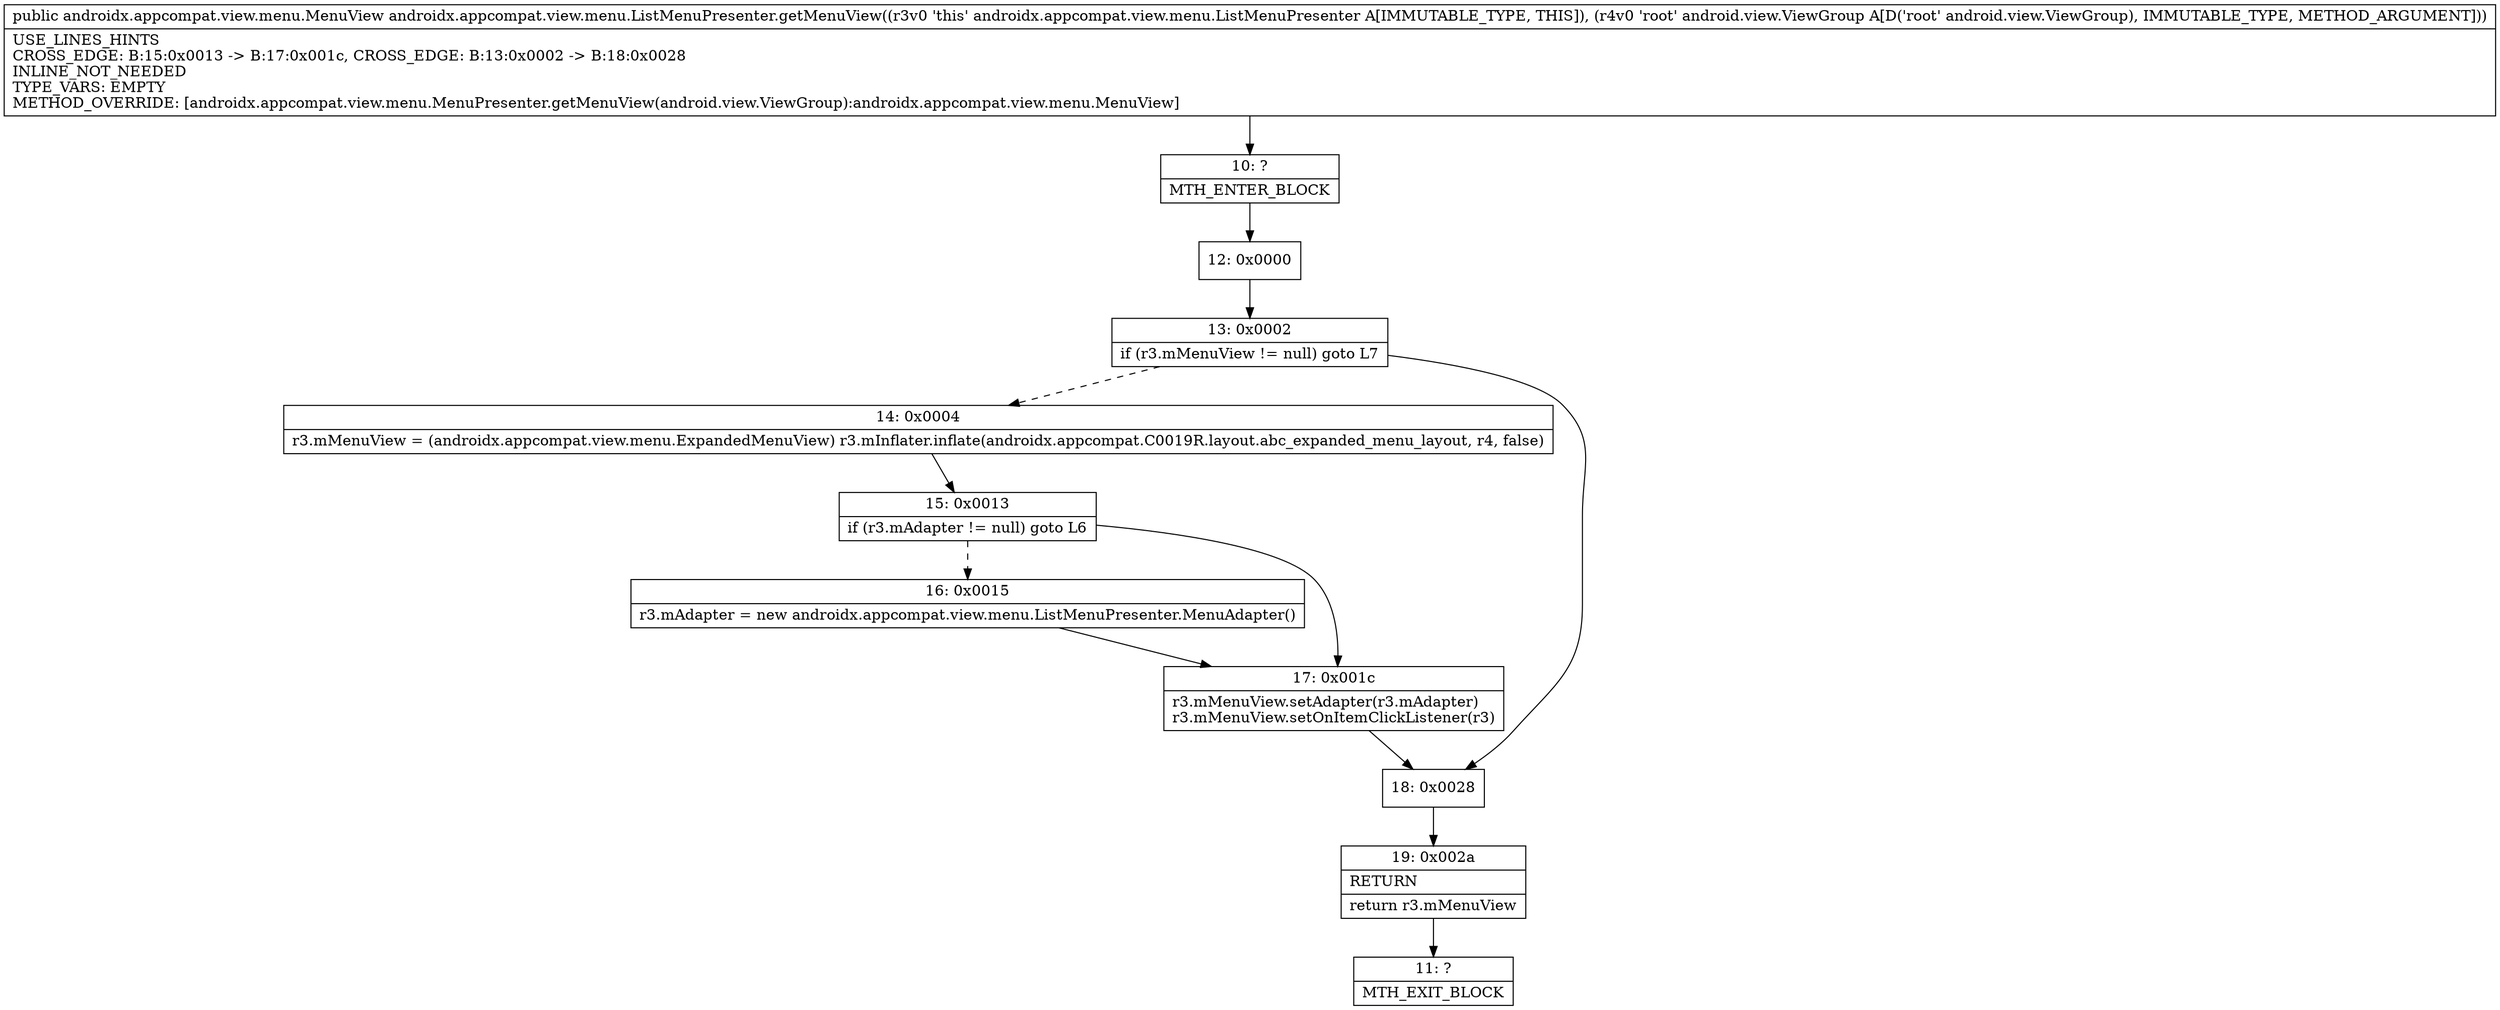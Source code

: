 digraph "CFG forandroidx.appcompat.view.menu.ListMenuPresenter.getMenuView(Landroid\/view\/ViewGroup;)Landroidx\/appcompat\/view\/menu\/MenuView;" {
Node_10 [shape=record,label="{10\:\ ?|MTH_ENTER_BLOCK\l}"];
Node_12 [shape=record,label="{12\:\ 0x0000}"];
Node_13 [shape=record,label="{13\:\ 0x0002|if (r3.mMenuView != null) goto L7\l}"];
Node_14 [shape=record,label="{14\:\ 0x0004|r3.mMenuView = (androidx.appcompat.view.menu.ExpandedMenuView) r3.mInflater.inflate(androidx.appcompat.C0019R.layout.abc_expanded_menu_layout, r4, false)\l}"];
Node_15 [shape=record,label="{15\:\ 0x0013|if (r3.mAdapter != null) goto L6\l}"];
Node_16 [shape=record,label="{16\:\ 0x0015|r3.mAdapter = new androidx.appcompat.view.menu.ListMenuPresenter.MenuAdapter()\l}"];
Node_17 [shape=record,label="{17\:\ 0x001c|r3.mMenuView.setAdapter(r3.mAdapter)\lr3.mMenuView.setOnItemClickListener(r3)\l}"];
Node_18 [shape=record,label="{18\:\ 0x0028}"];
Node_19 [shape=record,label="{19\:\ 0x002a|RETURN\l|return r3.mMenuView\l}"];
Node_11 [shape=record,label="{11\:\ ?|MTH_EXIT_BLOCK\l}"];
MethodNode[shape=record,label="{public androidx.appcompat.view.menu.MenuView androidx.appcompat.view.menu.ListMenuPresenter.getMenuView((r3v0 'this' androidx.appcompat.view.menu.ListMenuPresenter A[IMMUTABLE_TYPE, THIS]), (r4v0 'root' android.view.ViewGroup A[D('root' android.view.ViewGroup), IMMUTABLE_TYPE, METHOD_ARGUMENT]))  | USE_LINES_HINTS\lCROSS_EDGE: B:15:0x0013 \-\> B:17:0x001c, CROSS_EDGE: B:13:0x0002 \-\> B:18:0x0028\lINLINE_NOT_NEEDED\lTYPE_VARS: EMPTY\lMETHOD_OVERRIDE: [androidx.appcompat.view.menu.MenuPresenter.getMenuView(android.view.ViewGroup):androidx.appcompat.view.menu.MenuView]\l}"];
MethodNode -> Node_10;Node_10 -> Node_12;
Node_12 -> Node_13;
Node_13 -> Node_14[style=dashed];
Node_13 -> Node_18;
Node_14 -> Node_15;
Node_15 -> Node_16[style=dashed];
Node_15 -> Node_17;
Node_16 -> Node_17;
Node_17 -> Node_18;
Node_18 -> Node_19;
Node_19 -> Node_11;
}

